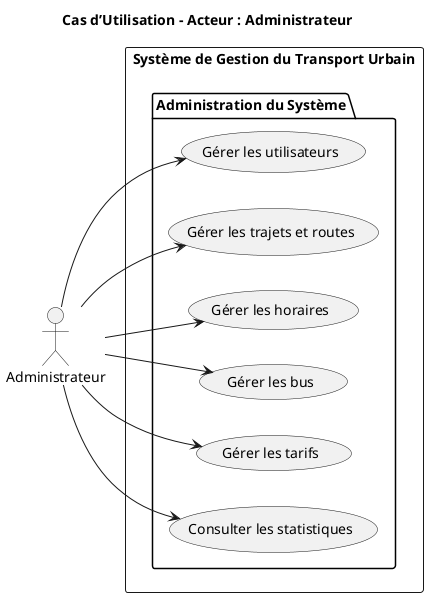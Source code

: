 @startuml CasUtilisation_Administrateur

title Cas d’Utilisation - Acteur : Administrateur
left to right direction

actor Administrateur

rectangle "Système de Gestion du Transport Urbain" {

  package "Administration du Système" {
    usecase "Gérer les utilisateurs" as UC19
    usecase "Gérer les trajets et routes" as UC20
    usecase "Gérer les horaires" as UC21
    usecase "Gérer les bus" as UC22
    usecase "Gérer les tarifs" as UC23
    usecase "Consulter les statistiques" as UC24
  }
}

'=== Relations Administrateur ===
Administrateur --> UC19
Administrateur --> UC20
Administrateur --> UC21
Administrateur --> UC22
Administrateur --> UC23
Administrateur --> UC24

@enduml
